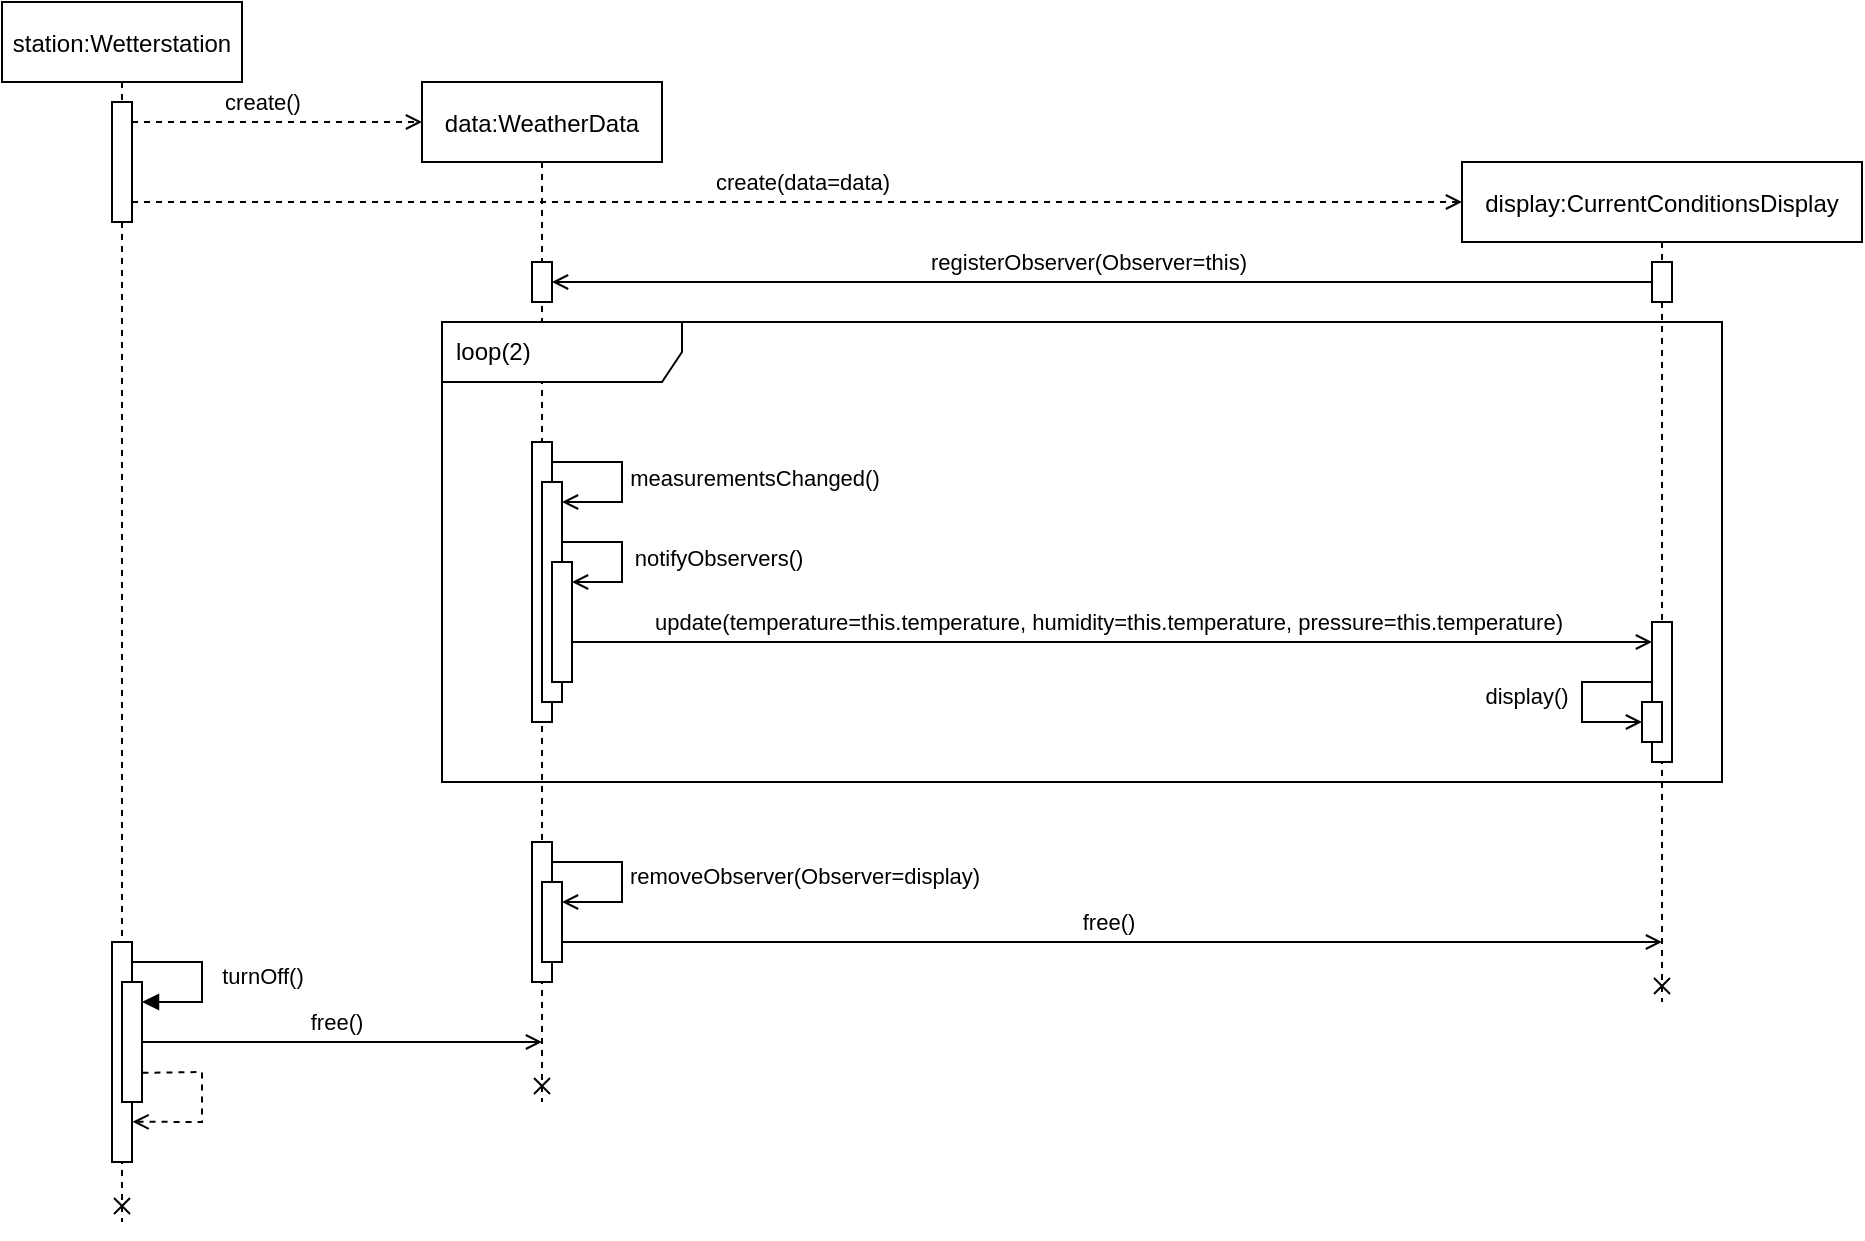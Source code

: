 <mxfile version="15.1.3" type="device"><diagram id="fBxlRRw7ot6X5Me35ZAL" name="Page-1"><mxGraphModel dx="905" dy="672" grid="1" gridSize="10" guides="1" tooltips="1" connect="1" arrows="1" fold="1" page="1" pageScale="1" pageWidth="827" pageHeight="1169" math="0" shadow="0"><root><mxCell id="0"/><mxCell id="1" parent="0"/><mxCell id="9ir_x0i1miDU-awcFvBi-5" value="" style="html=1;verticalAlign=bottom;labelBackgroundColor=none;endArrow=cross;endFill=0;dashed=1;rounded=0;" edge="1" parent="1" source="9ir_x0i1miDU-awcFvBi-2"><mxGeometry width="160" relative="1" as="geometry"><mxPoint x="269.71" y="80" as="sourcePoint"/><mxPoint x="270" y="550" as="targetPoint"/></mxGeometry></mxCell><mxCell id="9ir_x0i1miDU-awcFvBi-55" value="loop(2)" style="shape=umlFrame;whiteSpace=wrap;html=1;width=120;height=30;boundedLbl=1;verticalAlign=middle;align=left;spacingLeft=5;" vertex="1" parent="1"><mxGeometry x="220" y="160" width="640" height="230" as="geometry"/></mxCell><mxCell id="9ir_x0i1miDU-awcFvBi-1" value="station:Wetterstation" style="fontStyle=0;comic=0;gradientColor=none;" vertex="1" parent="1"><mxGeometry width="120" height="40" as="geometry"/></mxCell><mxCell id="9ir_x0i1miDU-awcFvBi-2" value="data:WeatherData" style="fontStyle=0;comic=0;gradientColor=none;" vertex="1" parent="1"><mxGeometry x="210" y="40" width="120" height="40" as="geometry"/></mxCell><mxCell id="9ir_x0i1miDU-awcFvBi-3" value="display:CurrentConditionsDisplay" style="fontStyle=0;comic=0;gradientColor=none;" vertex="1" parent="1"><mxGeometry x="730" y="80" width="200" height="40" as="geometry"/></mxCell><mxCell id="9ir_x0i1miDU-awcFvBi-4" value="" style="html=1;verticalAlign=bottom;labelBackgroundColor=none;endArrow=cross;endFill=0;dashed=1;rounded=0;startArrow=none;" edge="1" parent="1" source="9ir_x0i1miDU-awcFvBi-7"><mxGeometry width="160" relative="1" as="geometry"><mxPoint x="640" y="40" as="sourcePoint"/><mxPoint x="60" y="610" as="targetPoint"/></mxGeometry></mxCell><mxCell id="9ir_x0i1miDU-awcFvBi-6" value="" style="html=1;verticalAlign=bottom;labelBackgroundColor=none;endArrow=cross;endFill=0;dashed=1;rounded=0;startArrow=none;" edge="1" parent="1" source="9ir_x0i1miDU-awcFvBi-3"><mxGeometry width="160" relative="1" as="geometry"><mxPoint x="830" y="380" as="sourcePoint"/><mxPoint x="830" y="500" as="targetPoint"/></mxGeometry></mxCell><mxCell id="9ir_x0i1miDU-awcFvBi-7" value="" style="html=1;points=[];perimeter=orthogonalPerimeter;" vertex="1" parent="1"><mxGeometry x="55" y="50" width="10" height="60" as="geometry"/></mxCell><mxCell id="9ir_x0i1miDU-awcFvBi-8" value="" style="html=1;verticalAlign=bottom;labelBackgroundColor=none;endArrow=none;endFill=0;dashed=1;rounded=0;" edge="1" parent="1" source="9ir_x0i1miDU-awcFvBi-1" target="9ir_x0i1miDU-awcFvBi-7"><mxGeometry width="160" relative="1" as="geometry"><mxPoint x="60" y="40" as="sourcePoint"/><mxPoint x="60" y="560" as="targetPoint"/></mxGeometry></mxCell><mxCell id="9ir_x0i1miDU-awcFvBi-9" value="" style="html=1;verticalAlign=bottom;labelBackgroundColor=none;endArrow=open;endFill=0;dashed=1;rounded=0;" edge="1" parent="1" source="9ir_x0i1miDU-awcFvBi-7" target="9ir_x0i1miDU-awcFvBi-2"><mxGeometry width="160" relative="1" as="geometry"><mxPoint x="820" y="40" as="sourcePoint"/><mxPoint x="980" y="40" as="targetPoint"/><Array as="points"><mxPoint x="190" y="60"/></Array></mxGeometry></mxCell><mxCell id="9ir_x0i1miDU-awcFvBi-10" value="create()" style="edgeLabel;html=1;align=center;verticalAlign=middle;resizable=0;points=[];" vertex="1" connectable="0" parent="9ir_x0i1miDU-awcFvBi-9"><mxGeometry x="0.079" relative="1" as="geometry"><mxPoint x="-13" y="-10" as="offset"/></mxGeometry></mxCell><mxCell id="9ir_x0i1miDU-awcFvBi-11" value="" style="html=1;verticalAlign=bottom;labelBackgroundColor=none;endArrow=open;endFill=0;dashed=1;rounded=0;" edge="1" parent="1" source="9ir_x0i1miDU-awcFvBi-7" target="9ir_x0i1miDU-awcFvBi-3"><mxGeometry width="160" relative="1" as="geometry"><mxPoint x="75" y="90" as="sourcePoint"/><mxPoint x="330" y="90" as="targetPoint"/><Array as="points"><mxPoint x="230" y="100"/></Array></mxGeometry></mxCell><mxCell id="9ir_x0i1miDU-awcFvBi-12" value="create(data=data)" style="edgeLabel;html=1;align=center;verticalAlign=middle;resizable=0;points=[];" vertex="1" connectable="0" parent="9ir_x0i1miDU-awcFvBi-11"><mxGeometry x="-0.297" y="-2" relative="1" as="geometry"><mxPoint x="101" y="-12" as="offset"/></mxGeometry></mxCell><mxCell id="9ir_x0i1miDU-awcFvBi-13" value="" style="html=1;points=[];perimeter=orthogonalPerimeter;" vertex="1" parent="1"><mxGeometry x="825" y="130" width="10" height="20" as="geometry"/></mxCell><mxCell id="9ir_x0i1miDU-awcFvBi-14" value="" style="html=1;verticalAlign=bottom;labelBackgroundColor=none;endArrow=open;endFill=0;rounded=0;" edge="1" parent="1" source="9ir_x0i1miDU-awcFvBi-13" target="9ir_x0i1miDU-awcFvBi-16"><mxGeometry width="160" relative="1" as="geometry"><mxPoint x="740" y="220.0" as="sourcePoint"/><mxPoint x="420" y="230" as="targetPoint"/><Array as="points"><mxPoint x="550" y="140"/></Array></mxGeometry></mxCell><mxCell id="9ir_x0i1miDU-awcFvBi-15" value="registerObserver(Observer=this)" style="edgeLabel;html=1;align=center;verticalAlign=middle;resizable=0;points=[];" vertex="1" connectable="0" parent="9ir_x0i1miDU-awcFvBi-14"><mxGeometry x="0.079" relative="1" as="geometry"><mxPoint x="14" y="-10" as="offset"/></mxGeometry></mxCell><mxCell id="9ir_x0i1miDU-awcFvBi-16" value="" style="html=1;points=[];perimeter=orthogonalPerimeter;" vertex="1" parent="1"><mxGeometry x="265" y="130" width="10" height="20" as="geometry"/></mxCell><mxCell id="9ir_x0i1miDU-awcFvBi-27" value="" style="html=1;points=[];perimeter=orthogonalPerimeter;" vertex="1" parent="1"><mxGeometry x="265" y="420" width="10" height="70" as="geometry"/></mxCell><mxCell id="9ir_x0i1miDU-awcFvBi-28" value="" style="html=1;verticalAlign=bottom;labelBackgroundColor=none;endArrow=open;endFill=0;rounded=0;" edge="1" parent="1" target="9ir_x0i1miDU-awcFvBi-53"><mxGeometry width="160" relative="1" as="geometry"><mxPoint x="275.0" y="430.0" as="sourcePoint"/><mxPoint x="275.0" y="450.0" as="targetPoint"/><Array as="points"><mxPoint x="310" y="430"/><mxPoint x="310" y="450"/></Array></mxGeometry></mxCell><mxCell id="9ir_x0i1miDU-awcFvBi-29" value="removeObserver(Observer=display)" style="edgeLabel;html=1;align=center;verticalAlign=middle;resizable=0;points=[];" vertex="1" connectable="0" parent="9ir_x0i1miDU-awcFvBi-28"><mxGeometry x="0.079" relative="1" as="geometry"><mxPoint x="91" y="-4" as="offset"/></mxGeometry></mxCell><mxCell id="9ir_x0i1miDU-awcFvBi-30" value="" style="html=1;verticalAlign=bottom;labelBackgroundColor=none;endArrow=open;endFill=0;rounded=0;" edge="1" parent="1" source="9ir_x0i1miDU-awcFvBi-53"><mxGeometry width="160" relative="1" as="geometry"><mxPoint x="275" y="470" as="sourcePoint"/><mxPoint x="830" y="470" as="targetPoint"/><Array as="points"><mxPoint x="570" y="470"/></Array></mxGeometry></mxCell><mxCell id="9ir_x0i1miDU-awcFvBi-31" value="free()" style="edgeLabel;html=1;align=center;verticalAlign=middle;resizable=0;points=[];" vertex="1" connectable="0" parent="9ir_x0i1miDU-awcFvBi-30"><mxGeometry x="0.079" relative="1" as="geometry"><mxPoint x="-24" y="-10" as="offset"/></mxGeometry></mxCell><mxCell id="9ir_x0i1miDU-awcFvBi-32" value="" style="html=1;points=[];perimeter=orthogonalPerimeter;" vertex="1" parent="1"><mxGeometry x="55" y="470" width="10" height="110" as="geometry"/></mxCell><mxCell id="9ir_x0i1miDU-awcFvBi-33" value="" style="html=1;verticalAlign=bottom;labelBackgroundColor=none;endArrow=block;endFill=1;rounded=0;" edge="1" parent="1" target="9ir_x0i1miDU-awcFvBi-54"><mxGeometry width="160" relative="1" as="geometry"><mxPoint x="65.0" y="480" as="sourcePoint"/><mxPoint x="65.0" y="500" as="targetPoint"/><Array as="points"><mxPoint x="100" y="480"/><mxPoint x="100" y="500"/></Array></mxGeometry></mxCell><mxCell id="9ir_x0i1miDU-awcFvBi-34" value="turnOff()" style="edgeLabel;html=1;align=center;verticalAlign=middle;resizable=0;points=[];" vertex="1" connectable="0" parent="9ir_x0i1miDU-awcFvBi-33"><mxGeometry x="0.079" relative="1" as="geometry"><mxPoint x="30" y="-4" as="offset"/></mxGeometry></mxCell><mxCell id="9ir_x0i1miDU-awcFvBi-35" value="" style="html=1;verticalAlign=bottom;labelBackgroundColor=none;endArrow=open;endFill=0;rounded=0;" edge="1" parent="1" source="9ir_x0i1miDU-awcFvBi-54"><mxGeometry width="160" relative="1" as="geometry"><mxPoint x="395" y="460" as="sourcePoint"/><mxPoint x="270" y="520" as="targetPoint"/><Array as="points"/></mxGeometry></mxCell><mxCell id="9ir_x0i1miDU-awcFvBi-36" value="free()" style="edgeLabel;html=1;align=center;verticalAlign=middle;resizable=0;points=[];" vertex="1" connectable="0" parent="9ir_x0i1miDU-awcFvBi-35"><mxGeometry x="0.079" relative="1" as="geometry"><mxPoint x="-11" y="-10" as="offset"/></mxGeometry></mxCell><mxCell id="9ir_x0i1miDU-awcFvBi-40" value="" style="html=1;points=[];perimeter=orthogonalPerimeter;" vertex="1" parent="1"><mxGeometry x="265" y="220" width="10" height="140" as="geometry"/></mxCell><mxCell id="9ir_x0i1miDU-awcFvBi-41" value="" style="html=1;verticalAlign=bottom;labelBackgroundColor=none;endArrow=open;endFill=0;rounded=0;" edge="1" parent="1" source="9ir_x0i1miDU-awcFvBi-50" target="9ir_x0i1miDU-awcFvBi-51"><mxGeometry width="160" relative="1" as="geometry"><mxPoint x="275.0" y="270.0" as="sourcePoint"/><mxPoint x="275.0" y="290.0" as="targetPoint"/><Array as="points"><mxPoint x="310" y="270"/><mxPoint x="310" y="290"/></Array></mxGeometry></mxCell><mxCell id="9ir_x0i1miDU-awcFvBi-42" value="notifyObservers()" style="edgeLabel;html=1;align=center;verticalAlign=middle;resizable=0;points=[];" vertex="1" connectable="0" parent="9ir_x0i1miDU-awcFvBi-41"><mxGeometry x="0.079" relative="1" as="geometry"><mxPoint x="48" y="-3" as="offset"/></mxGeometry></mxCell><mxCell id="9ir_x0i1miDU-awcFvBi-43" value="" style="html=1;points=[];perimeter=orthogonalPerimeter;" vertex="1" parent="1"><mxGeometry x="825" y="310" width="10" height="70" as="geometry"/></mxCell><mxCell id="9ir_x0i1miDU-awcFvBi-44" value="" style="html=1;verticalAlign=bottom;labelBackgroundColor=none;endArrow=open;endFill=0;rounded=0;" edge="1" parent="1" source="9ir_x0i1miDU-awcFvBi-51" target="9ir_x0i1miDU-awcFvBi-43"><mxGeometry width="160" relative="1" as="geometry"><mxPoint x="635" y="190.0" as="sourcePoint"/><mxPoint x="285.0" y="190.0" as="targetPoint"/><Array as="points"><mxPoint x="570" y="320"/></Array></mxGeometry></mxCell><mxCell id="9ir_x0i1miDU-awcFvBi-45" value="update(temperature=this.temperature, humidity=this.temperature, pressure=this.temperature)" style="edgeLabel;html=1;align=center;verticalAlign=middle;resizable=0;points=[];" vertex="1" connectable="0" parent="9ir_x0i1miDU-awcFvBi-44"><mxGeometry x="0.079" relative="1" as="geometry"><mxPoint x="-24" y="-10" as="offset"/></mxGeometry></mxCell><mxCell id="9ir_x0i1miDU-awcFvBi-46" value="" style="html=1;verticalAlign=bottom;labelBackgroundColor=none;endArrow=open;endFill=0;rounded=0;" edge="1" parent="1" target="9ir_x0i1miDU-awcFvBi-50"><mxGeometry width="160" relative="1" as="geometry"><mxPoint x="275.0" y="230.0" as="sourcePoint"/><mxPoint x="275.0" y="250.0" as="targetPoint"/><Array as="points"><mxPoint x="310" y="230"/><mxPoint x="310" y="250"/></Array></mxGeometry></mxCell><mxCell id="9ir_x0i1miDU-awcFvBi-47" value="measurementsChanged()" style="edgeLabel;html=1;align=center;verticalAlign=middle;resizable=0;points=[];" vertex="1" connectable="0" parent="9ir_x0i1miDU-awcFvBi-46"><mxGeometry x="0.079" relative="1" as="geometry"><mxPoint x="66" y="-3" as="offset"/></mxGeometry></mxCell><mxCell id="9ir_x0i1miDU-awcFvBi-48" value="" style="html=1;verticalAlign=bottom;labelBackgroundColor=none;endArrow=open;endFill=0;rounded=0;" edge="1" parent="1" source="9ir_x0i1miDU-awcFvBi-43" target="9ir_x0i1miDU-awcFvBi-52"><mxGeometry width="160" relative="1" as="geometry"><mxPoint x="825" y="340" as="sourcePoint"/><mxPoint x="825" y="360" as="targetPoint"/><Array as="points"><mxPoint x="790" y="340"/><mxPoint x="790" y="360"/></Array></mxGeometry></mxCell><mxCell id="9ir_x0i1miDU-awcFvBi-49" value="display()" style="edgeLabel;html=1;align=center;verticalAlign=middle;resizable=0;points=[];" vertex="1" connectable="0" parent="9ir_x0i1miDU-awcFvBi-48"><mxGeometry x="0.079" relative="1" as="geometry"><mxPoint x="-28" y="-4" as="offset"/></mxGeometry></mxCell><mxCell id="9ir_x0i1miDU-awcFvBi-50" value="" style="html=1;points=[];perimeter=orthogonalPerimeter;" vertex="1" parent="1"><mxGeometry x="270" y="240" width="10" height="110" as="geometry"/></mxCell><mxCell id="9ir_x0i1miDU-awcFvBi-51" value="" style="html=1;points=[];perimeter=orthogonalPerimeter;" vertex="1" parent="1"><mxGeometry x="275" y="280" width="10" height="60" as="geometry"/></mxCell><mxCell id="9ir_x0i1miDU-awcFvBi-52" value="" style="html=1;points=[];perimeter=orthogonalPerimeter;" vertex="1" parent="1"><mxGeometry x="820" y="350" width="10" height="20" as="geometry"/></mxCell><mxCell id="9ir_x0i1miDU-awcFvBi-53" value="" style="html=1;points=[];perimeter=orthogonalPerimeter;" vertex="1" parent="1"><mxGeometry x="270" y="440" width="10" height="40" as="geometry"/></mxCell><mxCell id="9ir_x0i1miDU-awcFvBi-54" value="" style="html=1;points=[];perimeter=orthogonalPerimeter;" vertex="1" parent="1"><mxGeometry x="60" y="490" width="10" height="60" as="geometry"/></mxCell><mxCell id="9ir_x0i1miDU-awcFvBi-56" value="" style="html=1;verticalAlign=bottom;labelBackgroundColor=none;endArrow=open;endFill=0;rounded=0;entryX=1.028;entryY=0.817;entryDx=0;entryDy=0;entryPerimeter=0;exitX=1.022;exitY=0.757;exitDx=0;exitDy=0;exitPerimeter=0;dashed=1;" edge="1" parent="1" source="9ir_x0i1miDU-awcFvBi-54" target="9ir_x0i1miDU-awcFvBi-32"><mxGeometry width="160" relative="1" as="geometry"><mxPoint x="75.0" y="490" as="sourcePoint"/><mxPoint x="80" y="510" as="targetPoint"/><Array as="points"><mxPoint x="100" y="535"/><mxPoint x="100" y="560"/></Array></mxGeometry></mxCell></root></mxGraphModel></diagram></mxfile>